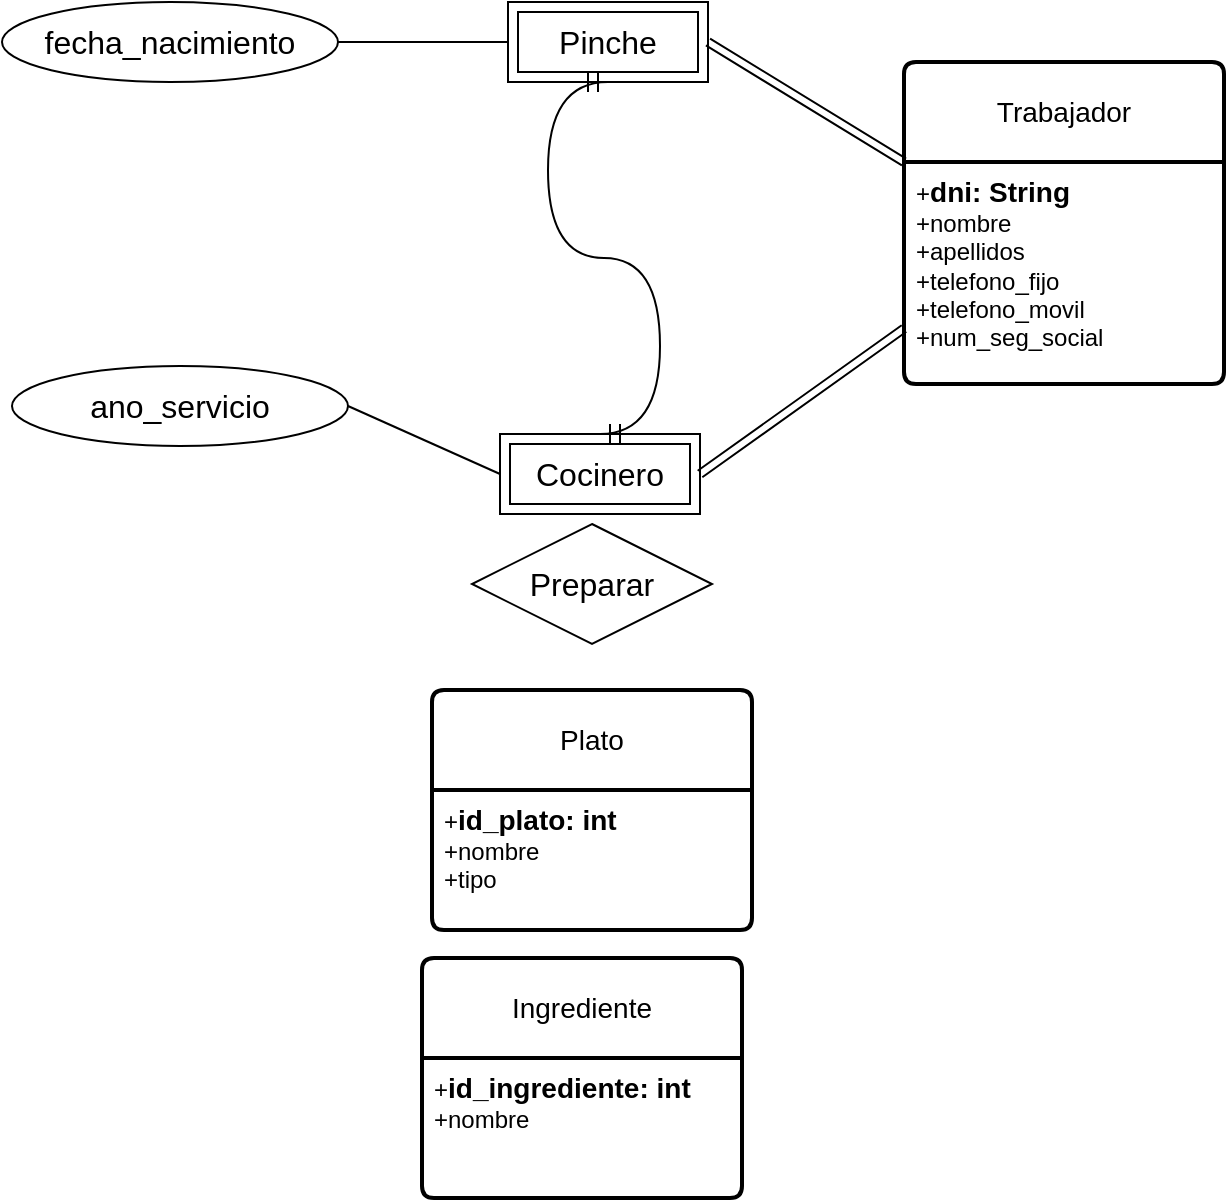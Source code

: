 <mxfile version="22.0.4" type="github">
  <diagram name="Página-1" id="PqSsCMHdxQcDdJAgpGdl">
    <mxGraphModel dx="1635" dy="1096" grid="0" gridSize="10" guides="1" tooltips="1" connect="1" arrows="1" fold="1" page="0" pageScale="1" pageWidth="827" pageHeight="1169" math="0" shadow="0">
      <root>
        <mxCell id="0" />
        <mxCell id="1" parent="0" />
        <mxCell id="uwY-2UBI9H5vYCJlG3WE-1" value="Plato" style="swimlane;childLayout=stackLayout;horizontal=1;startSize=50;horizontalStack=0;rounded=1;fontSize=14;fontStyle=0;strokeWidth=2;resizeParent=0;resizeLast=1;shadow=0;dashed=0;align=center;arcSize=4;whiteSpace=wrap;html=1;" vertex="1" parent="1">
          <mxGeometry x="-1" y="-17" width="160" height="120" as="geometry" />
        </mxCell>
        <mxCell id="uwY-2UBI9H5vYCJlG3WE-2" value="+&lt;b&gt;&lt;font style=&quot;font-size: 14px;&quot;&gt;id_plato: int&lt;/font&gt;&lt;/b&gt;&lt;br&gt;+nombre&lt;br&gt;+tipo" style="align=left;strokeColor=none;fillColor=none;spacingLeft=4;fontSize=12;verticalAlign=top;resizable=0;rotatable=0;part=1;html=1;" vertex="1" parent="uwY-2UBI9H5vYCJlG3WE-1">
          <mxGeometry y="50" width="160" height="70" as="geometry" />
        </mxCell>
        <mxCell id="uwY-2UBI9H5vYCJlG3WE-4" value="Ingrediente" style="swimlane;childLayout=stackLayout;horizontal=1;startSize=50;horizontalStack=0;rounded=1;fontSize=14;fontStyle=0;strokeWidth=2;resizeParent=0;resizeLast=1;shadow=0;dashed=0;align=center;arcSize=4;whiteSpace=wrap;html=1;" vertex="1" parent="1">
          <mxGeometry x="-6" y="117" width="160" height="120" as="geometry" />
        </mxCell>
        <mxCell id="uwY-2UBI9H5vYCJlG3WE-5" value="+&lt;b&gt;&lt;font style=&quot;font-size: 14px;&quot;&gt;id_ingrediente: int&lt;/font&gt;&lt;/b&gt;&lt;br&gt;+nombre" style="align=left;strokeColor=none;fillColor=none;spacingLeft=4;fontSize=12;verticalAlign=top;resizable=0;rotatable=0;part=1;html=1;" vertex="1" parent="uwY-2UBI9H5vYCJlG3WE-4">
          <mxGeometry y="50" width="160" height="70" as="geometry" />
        </mxCell>
        <mxCell id="uwY-2UBI9H5vYCJlG3WE-10" value="Trabajador" style="swimlane;childLayout=stackLayout;horizontal=1;startSize=50;horizontalStack=0;rounded=1;fontSize=14;fontStyle=0;strokeWidth=2;resizeParent=0;resizeLast=1;shadow=0;dashed=0;align=center;arcSize=4;whiteSpace=wrap;html=1;" vertex="1" parent="1">
          <mxGeometry x="235" y="-331" width="160" height="161" as="geometry" />
        </mxCell>
        <mxCell id="uwY-2UBI9H5vYCJlG3WE-11" value="+&lt;b&gt;&lt;font style=&quot;font-size: 14px;&quot;&gt;dni: String&lt;/font&gt;&lt;/b&gt;&lt;br&gt;+nombre&lt;br&gt;+apellidos&lt;br&gt;+telefono_fijo&lt;br&gt;+telefono_movil&lt;br&gt;+num_seg_social" style="align=left;strokeColor=none;fillColor=none;spacingLeft=4;fontSize=12;verticalAlign=top;resizable=0;rotatable=0;part=1;html=1;" vertex="1" parent="uwY-2UBI9H5vYCJlG3WE-10">
          <mxGeometry y="50" width="160" height="111" as="geometry" />
        </mxCell>
        <mxCell id="uwY-2UBI9H5vYCJlG3WE-14" value="Cocinero" style="shape=ext;margin=3;double=1;whiteSpace=wrap;html=1;align=center;fontSize=16;" vertex="1" parent="1">
          <mxGeometry x="33" y="-145" width="100" height="40" as="geometry" />
        </mxCell>
        <mxCell id="uwY-2UBI9H5vYCJlG3WE-15" value="Pinche" style="shape=ext;margin=3;double=1;whiteSpace=wrap;html=1;align=center;fontSize=16;" vertex="1" parent="1">
          <mxGeometry x="37" y="-361" width="100" height="40" as="geometry" />
        </mxCell>
        <mxCell id="uwY-2UBI9H5vYCJlG3WE-16" value="" style="shape=link;html=1;rounded=0;fontSize=12;startSize=8;endSize=8;curved=1;entryX=0;entryY=0;entryDx=0;entryDy=0;exitX=1;exitY=0.5;exitDx=0;exitDy=0;" edge="1" parent="1" source="uwY-2UBI9H5vYCJlG3WE-15" target="uwY-2UBI9H5vYCJlG3WE-11">
          <mxGeometry width="100" relative="1" as="geometry">
            <mxPoint x="83" y="-245" as="sourcePoint" />
            <mxPoint x="183" y="-245" as="targetPoint" />
          </mxGeometry>
        </mxCell>
        <mxCell id="uwY-2UBI9H5vYCJlG3WE-17" value="" style="shape=link;html=1;rounded=0;fontSize=12;startSize=8;endSize=8;curved=1;entryX=0;entryY=0.75;entryDx=0;entryDy=0;exitX=1;exitY=0.5;exitDx=0;exitDy=0;" edge="1" parent="1" source="uwY-2UBI9H5vYCJlG3WE-14" target="uwY-2UBI9H5vYCJlG3WE-11">
          <mxGeometry width="100" relative="1" as="geometry">
            <mxPoint x="107" y="-280" as="sourcePoint" />
            <mxPoint x="213" y="-309" as="targetPoint" />
          </mxGeometry>
        </mxCell>
        <mxCell id="uwY-2UBI9H5vYCJlG3WE-18" value="fecha_nacimiento" style="ellipse;whiteSpace=wrap;html=1;align=center;fontSize=16;" vertex="1" parent="1">
          <mxGeometry x="-216" y="-361" width="168" height="40" as="geometry" />
        </mxCell>
        <mxCell id="uwY-2UBI9H5vYCJlG3WE-19" value="ano_servicio" style="ellipse;whiteSpace=wrap;html=1;align=center;fontSize=16;" vertex="1" parent="1">
          <mxGeometry x="-211" y="-179" width="168" height="40" as="geometry" />
        </mxCell>
        <mxCell id="uwY-2UBI9H5vYCJlG3WE-20" value="" style="endArrow=none;html=1;rounded=0;fontSize=12;startSize=8;endSize=8;curved=1;exitX=1;exitY=0.5;exitDx=0;exitDy=0;entryX=0;entryY=0.5;entryDx=0;entryDy=0;" edge="1" parent="1" source="uwY-2UBI9H5vYCJlG3WE-18" target="uwY-2UBI9H5vYCJlG3WE-15">
          <mxGeometry relative="1" as="geometry">
            <mxPoint x="-47" y="-201" as="sourcePoint" />
            <mxPoint x="113" y="-201" as="targetPoint" />
          </mxGeometry>
        </mxCell>
        <mxCell id="uwY-2UBI9H5vYCJlG3WE-21" value="" style="endArrow=none;html=1;rounded=0;fontSize=12;startSize=8;endSize=8;curved=1;exitX=1;exitY=0.5;exitDx=0;exitDy=0;entryX=0;entryY=0.5;entryDx=0;entryDy=0;" edge="1" parent="1" source="uwY-2UBI9H5vYCJlG3WE-19" target="uwY-2UBI9H5vYCJlG3WE-14">
          <mxGeometry relative="1" as="geometry">
            <mxPoint x="-64" y="-307" as="sourcePoint" />
            <mxPoint x="21" y="-307" as="targetPoint" />
          </mxGeometry>
        </mxCell>
        <mxCell id="uwY-2UBI9H5vYCJlG3WE-25" value="Preparar" style="shape=rhombus;perimeter=rhombusPerimeter;whiteSpace=wrap;html=1;align=center;fontSize=16;" vertex="1" parent="1">
          <mxGeometry x="19" y="-100" width="120" height="60" as="geometry" />
        </mxCell>
        <mxCell id="uwY-2UBI9H5vYCJlG3WE-28" value="" style="edgeStyle=entityRelationEdgeStyle;fontSize=12;html=1;endArrow=ERmandOne;startArrow=ERmandOne;rounded=0;startSize=8;endSize=8;curved=1;entryX=0.5;entryY=1;entryDx=0;entryDy=0;exitX=0.5;exitY=0;exitDx=0;exitDy=0;" edge="1" parent="1" source="uwY-2UBI9H5vYCJlG3WE-14" target="uwY-2UBI9H5vYCJlG3WE-15">
          <mxGeometry width="100" height="100" relative="1" as="geometry">
            <mxPoint x="79" y="-193" as="sourcePoint" />
            <mxPoint x="16" y="-246" as="targetPoint" />
            <Array as="points">
              <mxPoint x="96" y="-238.5" />
            </Array>
          </mxGeometry>
        </mxCell>
      </root>
    </mxGraphModel>
  </diagram>
</mxfile>
